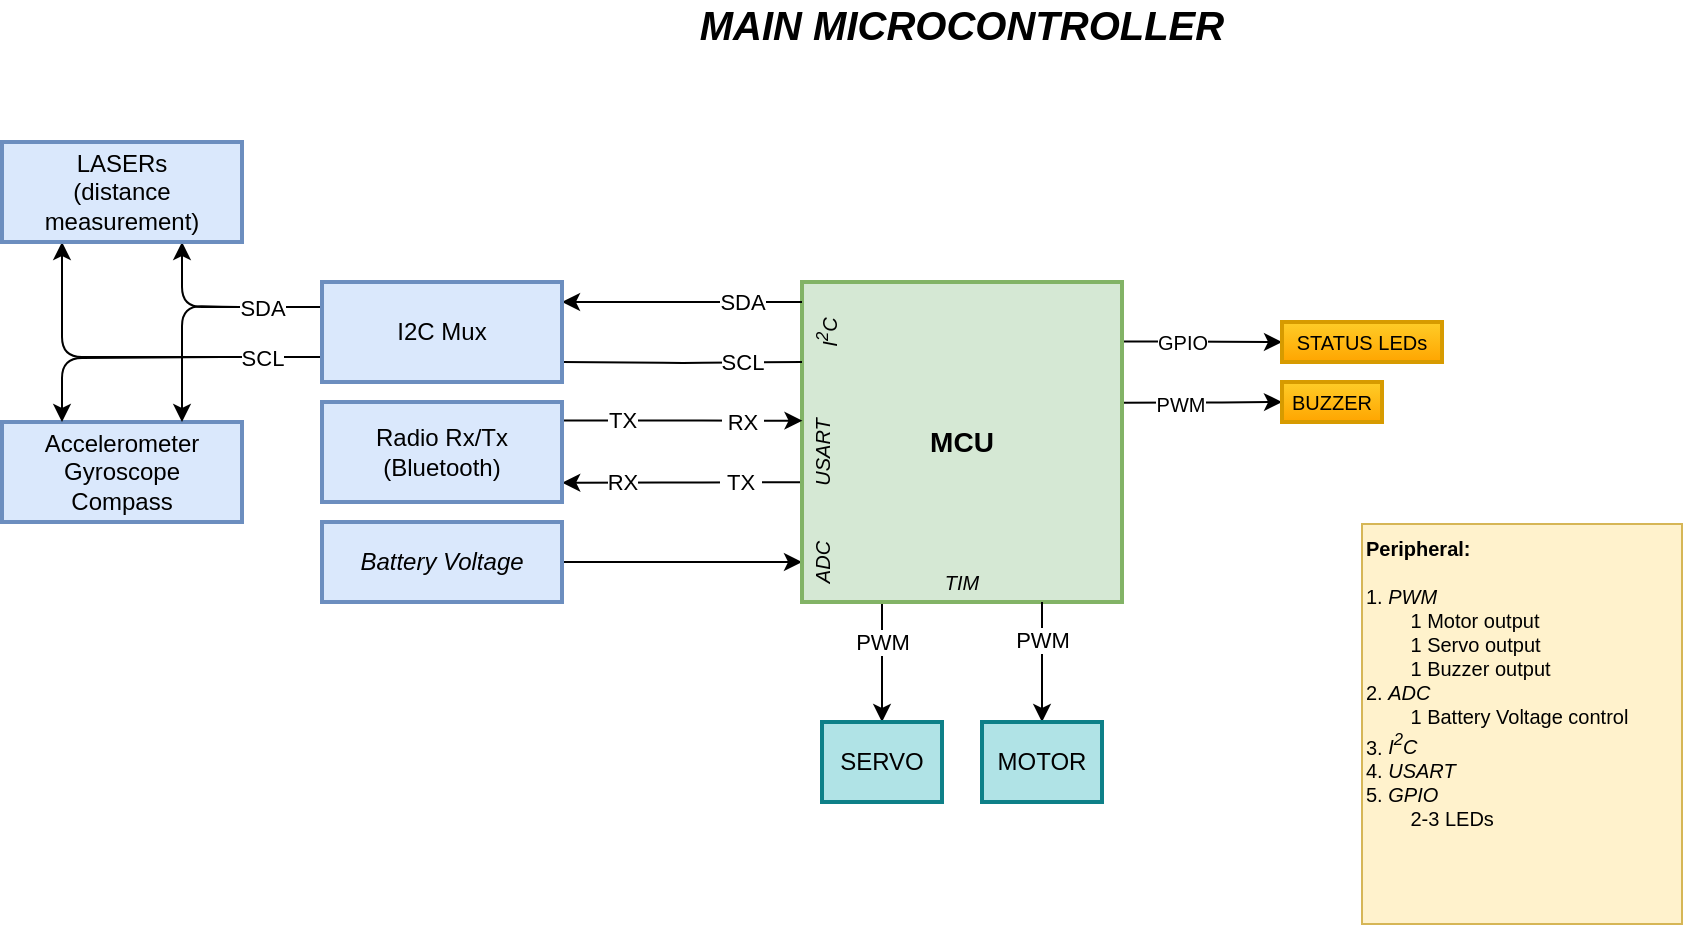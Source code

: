 <mxfile version="16.1.2" type="device"><diagram id="6DY9Y9wU3nWmCSo6QZTx" name="Страница 1"><mxGraphModel dx="1093" dy="675" grid="1" gridSize="10" guides="1" tooltips="1" connect="1" arrows="1" fold="1" page="1" pageScale="1" pageWidth="1169" pageHeight="827" math="0" shadow="0"><root><mxCell id="0"/><mxCell id="1" parent="0"/><mxCell id="UxQHr2sg1ma_E0OC2tOz-2" style="edgeStyle=orthogonalEdgeStyle;rounded=1;orthogonalLoop=1;jettySize=auto;html=1;entryX=0;entryY=0.5;entryDx=0;entryDy=0;fontSize=14;exitX=1;exitY=0.5;exitDx=0;exitDy=0;" parent="1" source="UxQHr2sg1ma_E0OC2tOz-39" edge="1"><mxGeometry relative="1" as="geometry"><mxPoint x="400" y="519.007" as="sourcePoint"/><mxPoint x="520" y="459" as="targetPoint"/><Array as="points"><mxPoint x="420" y="459"/><mxPoint x="420" y="459"/></Array></mxGeometry></mxCell><mxCell id="UxQHr2sg1ma_E0OC2tOz-4" value="RX" style="edgeStyle=orthogonalEdgeStyle;orthogonalLoop=1;jettySize=auto;html=1;rounded=1;entryX=1.001;entryY=0.807;entryDx=0;entryDy=0;entryPerimeter=0;exitX=0.001;exitY=0.626;exitDx=0;exitDy=0;exitPerimeter=0;" parent="1" source="UxQHr2sg1ma_E0OC2tOz-12" target="UxQHr2sg1ma_E0OC2tOz-18" edge="1"><mxGeometry x="0.502" relative="1" as="geometry"><mxPoint x="510" y="419" as="sourcePoint"/><mxPoint x="680" y="164" as="targetPoint"/><Array as="points"><mxPoint x="460" y="419"/></Array><mxPoint as="offset"/></mxGeometry></mxCell><mxCell id="UxQHr2sg1ma_E0OC2tOz-5" value="&amp;nbsp;TX&amp;nbsp;" style="edgeLabel;html=1;align=center;verticalAlign=middle;resizable=0;points=[];" parent="UxQHr2sg1ma_E0OC2tOz-4" vertex="1" connectable="0"><mxGeometry x="-0.762" y="-2" relative="1" as="geometry"><mxPoint x="-17" y="2" as="offset"/></mxGeometry></mxCell><mxCell id="UxQHr2sg1ma_E0OC2tOz-6" style="edgeStyle=orthogonalEdgeStyle;orthogonalLoop=1;jettySize=auto;html=1;entryX=0;entryY=0.5;entryDx=0;entryDy=0;fontSize=10;startArrow=none;startFill=0;endArrow=classic;endFill=1;rounded=1;exitX=0.997;exitY=0.186;exitDx=0;exitDy=0;exitPerimeter=0;" parent="1" source="UxQHr2sg1ma_E0OC2tOz-12" target="UxQHr2sg1ma_E0OC2tOz-31" edge="1"><mxGeometry relative="1" as="geometry"><Array as="points"/></mxGeometry></mxCell><mxCell id="UxQHr2sg1ma_E0OC2tOz-7" value="GPIO" style="edgeLabel;html=1;align=center;verticalAlign=middle;resizable=0;points=[];fontSize=10;" parent="UxQHr2sg1ma_E0OC2tOz-6" vertex="1" connectable="0"><mxGeometry x="-0.633" relative="1" as="geometry"><mxPoint x="15" as="offset"/></mxGeometry></mxCell><mxCell id="UxQHr2sg1ma_E0OC2tOz-8" style="edgeStyle=orthogonalEdgeStyle;rounded=1;orthogonalLoop=1;jettySize=auto;html=1;entryX=0;entryY=0.5;entryDx=0;entryDy=0;fontSize=10;startArrow=none;startFill=0;endArrow=classic;endFill=1;strokeColor=default;exitX=1;exitY=0.377;exitDx=0;exitDy=0;exitPerimeter=0;" parent="1" source="UxQHr2sg1ma_E0OC2tOz-12" target="UxQHr2sg1ma_E0OC2tOz-32" edge="1"><mxGeometry relative="1" as="geometry"><mxPoint x="680" y="449" as="sourcePoint"/><Array as="points"/></mxGeometry></mxCell><mxCell id="UxQHr2sg1ma_E0OC2tOz-9" value="PWM" style="edgeLabel;html=1;align=center;verticalAlign=middle;resizable=0;points=[];fontSize=10;" parent="UxQHr2sg1ma_E0OC2tOz-8" vertex="1" connectable="0"><mxGeometry x="-0.378" relative="1" as="geometry"><mxPoint x="4" as="offset"/></mxGeometry></mxCell><mxCell id="UxQHr2sg1ma_E0OC2tOz-10" style="edgeStyle=orthogonalEdgeStyle;rounded=1;orthogonalLoop=1;jettySize=auto;html=1;exitX=0.25;exitY=1;exitDx=0;exitDy=0;entryX=0.5;entryY=0;entryDx=0;entryDy=0;strokeWidth=1;" parent="1" source="UxQHr2sg1ma_E0OC2tOz-12" target="UxQHr2sg1ma_E0OC2tOz-40" edge="1"><mxGeometry relative="1" as="geometry"/></mxCell><mxCell id="UxQHr2sg1ma_E0OC2tOz-11" value="PWM" style="edgeLabel;html=1;align=center;verticalAlign=middle;resizable=0;points=[];" parent="UxQHr2sg1ma_E0OC2tOz-10" vertex="1" connectable="0"><mxGeometry x="-0.79" y="-1" relative="1" as="geometry"><mxPoint x="1" y="13" as="offset"/></mxGeometry></mxCell><mxCell id="UxQHr2sg1ma_E0OC2tOz-12" value="&lt;font style=&quot;font-size: 14px&quot;&gt;&lt;b&gt;MCU&lt;br&gt;&lt;/b&gt;&lt;/font&gt;" style="whiteSpace=wrap;html=1;aspect=fixed;strokeWidth=2;fillColor=#d5e8d4;strokeColor=#82b366;shadow=0;sketch=0;" parent="1" vertex="1"><mxGeometry x="520" y="319" width="160" height="160" as="geometry"/></mxCell><mxCell id="UxQHr2sg1ma_E0OC2tOz-16" value="TX" style="edgeStyle=orthogonalEdgeStyle;orthogonalLoop=1;jettySize=auto;html=1;entryX=0.012;entryY=0.108;entryDx=0;entryDy=0;rounded=1;entryPerimeter=0;" parent="1" source="UxQHr2sg1ma_E0OC2tOz-18" target="UxQHr2sg1ma_E0OC2tOz-33" edge="1"><mxGeometry x="-0.501" relative="1" as="geometry"><mxPoint x="520" y="394.08" as="targetPoint"/><Array as="points"><mxPoint x="460" y="388"/></Array><mxPoint as="offset"/></mxGeometry></mxCell><mxCell id="UxQHr2sg1ma_E0OC2tOz-17" value="&amp;nbsp;RX&amp;nbsp;" style="edgeLabel;html=1;align=center;verticalAlign=middle;resizable=0;points=[];" parent="UxQHr2sg1ma_E0OC2tOz-16" vertex="1" connectable="0"><mxGeometry x="0.748" y="2" relative="1" as="geometry"><mxPoint x="-15" y="2" as="offset"/></mxGeometry></mxCell><mxCell id="UxQHr2sg1ma_E0OC2tOz-18" value="Radio Rx/Tx (Bluetooth)" style="rounded=0;whiteSpace=wrap;html=1;strokeWidth=2;fillColor=#dae8fc;strokeColor=#6c8ebf;" parent="1" vertex="1"><mxGeometry x="280" y="379" width="120" height="50" as="geometry"/></mxCell><mxCell id="UxQHr2sg1ma_E0OC2tOz-19" style="edgeStyle=orthogonalEdgeStyle;rounded=1;orthogonalLoop=1;jettySize=auto;html=1;endArrow=none;endFill=0;startArrow=classic;startFill=1;entryX=0.75;entryY=1;entryDx=0;entryDy=0;" parent="1" source="UxQHr2sg1ma_E0OC2tOz-21" target="UxQHr2sg1ma_E0OC2tOz-12" edge="1"><mxGeometry relative="1" as="geometry"><mxPoint x="560" y="489" as="targetPoint"/><Array as="points"><mxPoint x="640" y="529"/><mxPoint x="640" y="529"/></Array></mxGeometry></mxCell><mxCell id="UxQHr2sg1ma_E0OC2tOz-20" value="PWM" style="edgeLabel;html=1;align=center;verticalAlign=middle;resizable=0;points=[];" parent="UxQHr2sg1ma_E0OC2tOz-19" vertex="1" connectable="0"><mxGeometry x="0.772" y="1" relative="1" as="geometry"><mxPoint x="1" y="12" as="offset"/></mxGeometry></mxCell><mxCell id="UxQHr2sg1ma_E0OC2tOz-21" value="MOTOR" style="rounded=0;whiteSpace=wrap;html=1;strokeWidth=2;fillColor=#b0e3e6;strokeColor=#0e8088;" parent="1" vertex="1"><mxGeometry x="610" y="539" width="60" height="40" as="geometry"/></mxCell><mxCell id="UxQHr2sg1ma_E0OC2tOz-22" style="edgeStyle=orthogonalEdgeStyle;rounded=1;orthogonalLoop=1;jettySize=auto;html=1;endArrow=none;endFill=0;startArrow=classic;startFill=1;" parent="1" edge="1"><mxGeometry relative="1" as="geometry"><mxPoint x="520" y="329.0" as="targetPoint"/><Array as="points"><mxPoint x="500" y="329"/><mxPoint x="500" y="329"/></Array><mxPoint x="400" y="329" as="sourcePoint"/></mxGeometry></mxCell><mxCell id="UxQHr2sg1ma_E0OC2tOz-23" value="SDA" style="edgeLabel;html=1;align=center;verticalAlign=middle;resizable=0;points=[];" parent="UxQHr2sg1ma_E0OC2tOz-22" vertex="1" connectable="0"><mxGeometry x="0.716" relative="1" as="geometry"><mxPoint x="-13" as="offset"/></mxGeometry></mxCell><mxCell id="UxQHr2sg1ma_E0OC2tOz-24" style="edgeStyle=orthogonalEdgeStyle;rounded=1;orthogonalLoop=1;jettySize=auto;html=1;startArrow=none;startFill=0;endArrow=none;endFill=0;strokeColor=default;entryX=0;entryY=0.25;entryDx=0;entryDy=0;" parent="1" target="UxQHr2sg1ma_E0OC2tOz-12" edge="1"><mxGeometry relative="1" as="geometry"><mxPoint x="510" y="359" as="targetPoint"/><Array as="points"/><mxPoint x="400" y="359" as="sourcePoint"/></mxGeometry></mxCell><mxCell id="UxQHr2sg1ma_E0OC2tOz-25" value="SCL" style="edgeLabel;html=1;align=center;verticalAlign=middle;resizable=0;points=[];" parent="UxQHr2sg1ma_E0OC2tOz-24" vertex="1" connectable="0"><mxGeometry x="0.759" relative="1" as="geometry"><mxPoint x="-16" as="offset"/></mxGeometry></mxCell><mxCell id="UxQHr2sg1ma_E0OC2tOz-26" value="Accelerometer&lt;br&gt;Gyroscope&lt;br&gt;Compass" style="rounded=0;whiteSpace=wrap;html=1;strokeWidth=2;fillColor=#dae8fc;strokeColor=#6c8ebf;" parent="1" vertex="1"><mxGeometry x="120" y="389" width="120" height="50" as="geometry"/></mxCell><mxCell id="UxQHr2sg1ma_E0OC2tOz-30" value="&lt;b&gt;Peripheral:&lt;br&gt;&lt;/b&gt;&lt;br&gt;1. &lt;i&gt;PWM&lt;/i&gt;&lt;br&gt;&lt;span style=&quot;white-space: pre&quot;&gt;&#9;&lt;/span&gt;1&amp;nbsp;Motor output&lt;br&gt;&lt;span style=&quot;white-space: pre&quot;&gt;&#9;&lt;/span&gt;1 Servo output&lt;br&gt;&lt;span style=&quot;white-space: pre&quot;&gt;&#9;&lt;/span&gt;1 Buzzer output&lt;br&gt;2. &lt;i&gt;ADC&lt;/i&gt;&lt;br&gt;&amp;nbsp; &amp;nbsp; &amp;nbsp; &amp;nbsp; 1 Battery Voltage control&lt;br&gt;3. &lt;i&gt;I&lt;sup&gt;2&lt;/sup&gt;C&lt;/i&gt;&lt;br&gt;4. &lt;i&gt;USART&lt;/i&gt;&lt;br&gt;5. &lt;i&gt;GPIO&lt;/i&gt;&lt;br&gt;&lt;span style=&quot;white-space: pre&quot;&gt;&#9;&lt;/span&gt;2-3 LEDs" style="text;html=1;strokeColor=#d6b656;fillColor=#fff2cc;align=left;verticalAlign=top;whiteSpace=wrap;rounded=0;fontSize=10;horizontal=1;labelBackgroundColor=none;sketch=0;" parent="1" vertex="1"><mxGeometry x="800" y="440" width="160" height="200" as="geometry"/></mxCell><mxCell id="UxQHr2sg1ma_E0OC2tOz-31" value="STATUS LEDs" style="rounded=0;whiteSpace=wrap;html=1;fontSize=10;strokeWidth=2;horizontal=1;fillColor=#ffcd28;strokeColor=#d79b00;gradientColor=#ffa500;" parent="1" vertex="1"><mxGeometry x="760" y="339" width="80" height="20" as="geometry"/></mxCell><mxCell id="UxQHr2sg1ma_E0OC2tOz-32" value="BUZZER" style="rounded=0;whiteSpace=wrap;html=1;fontSize=10;strokeWidth=2;horizontal=1;fillColor=#ffcd28;strokeColor=#d79b00;gradientColor=#ffa500;" parent="1" vertex="1"><mxGeometry x="760" y="369" width="50" height="20" as="geometry"/></mxCell><mxCell id="UxQHr2sg1ma_E0OC2tOz-33" value="USART" style="text;html=1;strokeColor=none;fillColor=none;align=center;verticalAlign=middle;whiteSpace=wrap;rounded=0;labelBackgroundColor=none;labelBorderColor=none;fontSize=10;fontStyle=2;horizontal=0;" parent="1" vertex="1"><mxGeometry x="520" y="384" width="20" height="40" as="geometry"/></mxCell><mxCell id="UxQHr2sg1ma_E0OC2tOz-34" value="I&lt;sup&gt;2&lt;/sup&gt;C" style="text;html=1;strokeColor=none;fillColor=none;align=center;verticalAlign=middle;whiteSpace=wrap;rounded=0;labelBackgroundColor=none;labelBorderColor=none;fontSize=10;horizontal=0;fontStyle=2" parent="1" vertex="1"><mxGeometry x="520" y="329" width="24" height="30" as="geometry"/></mxCell><mxCell id="UxQHr2sg1ma_E0OC2tOz-35" value="ADC" style="text;html=1;strokeColor=none;fillColor=none;align=center;verticalAlign=middle;whiteSpace=wrap;rounded=0;labelBackgroundColor=none;labelBorderColor=none;fontSize=10;fontStyle=2;horizontal=0;" parent="1" vertex="1"><mxGeometry x="520" y="439" width="20" height="40" as="geometry"/></mxCell><mxCell id="UxQHr2sg1ma_E0OC2tOz-36" value="TIM" style="text;html=1;strokeColor=none;fillColor=none;align=center;verticalAlign=middle;whiteSpace=wrap;rounded=0;labelBackgroundColor=none;labelBorderColor=none;fontSize=10;fontStyle=2" parent="1" vertex="1"><mxGeometry x="555" y="459" width="90" height="20" as="geometry"/></mxCell><mxCell id="UxQHr2sg1ma_E0OC2tOz-37" value="MAIN MICROCONTROLLER" style="text;html=1;strokeColor=none;fillColor=none;align=center;verticalAlign=middle;whiteSpace=wrap;rounded=0;fontStyle=3;fontSize=20;" parent="1" vertex="1"><mxGeometry x="465" y="180" width="270" height="20" as="geometry"/></mxCell><mxCell id="UxQHr2sg1ma_E0OC2tOz-39" value="&lt;i&gt;Battery Voltage&lt;/i&gt;" style="rounded=0;whiteSpace=wrap;html=1;strokeWidth=2;fillColor=#dae8fc;strokeColor=#6c8ebf;" parent="1" vertex="1"><mxGeometry x="280" y="439" width="120" height="40" as="geometry"/></mxCell><mxCell id="UxQHr2sg1ma_E0OC2tOz-40" value="SERVO" style="rounded=0;whiteSpace=wrap;html=1;strokeWidth=2;fillColor=#b0e3e6;strokeColor=#0e8088;" parent="1" vertex="1"><mxGeometry x="530" y="539" width="60" height="40" as="geometry"/></mxCell><mxCell id="8cq7O3F3aT8OgpymA-3D-4" style="edgeStyle=orthogonalEdgeStyle;rounded=1;orthogonalLoop=1;jettySize=auto;html=1;exitX=0;exitY=0.25;exitDx=0;exitDy=0;entryX=0.75;entryY=0;entryDx=0;entryDy=0;" parent="1" source="8cq7O3F3aT8OgpymA-3D-1" target="UxQHr2sg1ma_E0OC2tOz-26" edge="1"><mxGeometry relative="1" as="geometry"><mxPoint x="170" y="369" as="targetPoint"/><Array as="points"><mxPoint x="240" y="331"/><mxPoint x="170" y="331"/></Array></mxGeometry></mxCell><mxCell id="8cq7O3F3aT8OgpymA-3D-5" value="SDA" style="edgeStyle=orthogonalEdgeStyle;rounded=1;orthogonalLoop=1;jettySize=auto;html=1;exitX=0;exitY=0.25;exitDx=0;exitDy=0;entryX=0.75;entryY=1;entryDx=0;entryDy=0;" parent="1" source="8cq7O3F3aT8OgpymA-3D-1" target="8cq7O3F3aT8OgpymA-3D-2" edge="1"><mxGeometry x="-0.415" relative="1" as="geometry"><mxPoint as="offset"/></mxGeometry></mxCell><mxCell id="8cq7O3F3aT8OgpymA-3D-6" style="edgeStyle=orthogonalEdgeStyle;rounded=1;orthogonalLoop=1;jettySize=auto;html=1;exitX=0;exitY=0.75;exitDx=0;exitDy=0;entryX=0.25;entryY=0;entryDx=0;entryDy=0;" parent="1" source="8cq7O3F3aT8OgpymA-3D-1" target="UxQHr2sg1ma_E0OC2tOz-26" edge="1"><mxGeometry relative="1" as="geometry"><mxPoint x="110" y="369" as="targetPoint"/><Array as="points"><mxPoint x="240" y="357"/><mxPoint x="110" y="357"/></Array></mxGeometry></mxCell><mxCell id="8cq7O3F3aT8OgpymA-3D-7" value="SCL" style="edgeStyle=orthogonalEdgeStyle;rounded=1;orthogonalLoop=1;jettySize=auto;html=1;exitX=0;exitY=0.75;exitDx=0;exitDy=0;entryX=0.25;entryY=1;entryDx=0;entryDy=0;" parent="1" source="8cq7O3F3aT8OgpymA-3D-1" target="8cq7O3F3aT8OgpymA-3D-2" edge="1"><mxGeometry x="-0.68" relative="1" as="geometry"><Array as="points"><mxPoint x="150" y="357"/></Array><mxPoint as="offset"/></mxGeometry></mxCell><mxCell id="8cq7O3F3aT8OgpymA-3D-1" value="I2C Mux" style="rounded=0;whiteSpace=wrap;html=1;strokeWidth=2;fillColor=#dae8fc;strokeColor=#6c8ebf;" parent="1" vertex="1"><mxGeometry x="280" y="319" width="120" height="50" as="geometry"/></mxCell><mxCell id="8cq7O3F3aT8OgpymA-3D-2" value="LASERs&lt;br&gt;(distance measurement)" style="rounded=0;whiteSpace=wrap;html=1;strokeWidth=2;fillColor=#dae8fc;strokeColor=#6c8ebf;" parent="1" vertex="1"><mxGeometry x="120" y="249" width="120" height="50" as="geometry"/></mxCell></root></mxGraphModel></diagram></mxfile>